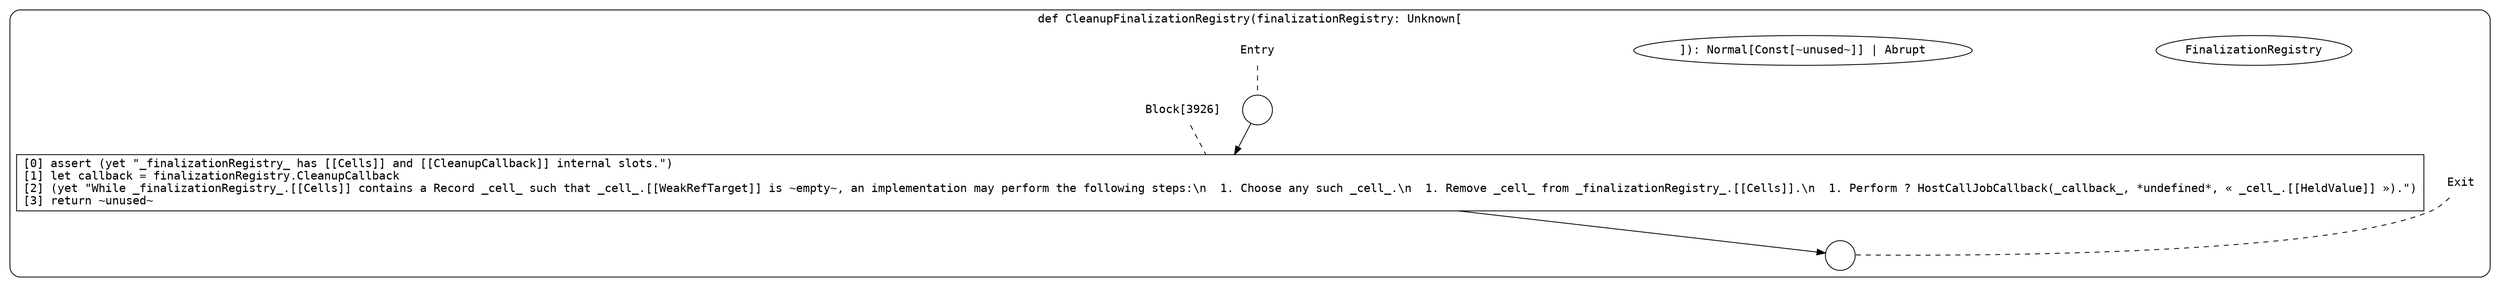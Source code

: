 digraph {
  graph [fontname = "Consolas"]
  node [fontname = "Consolas"]
  edge [fontname = "Consolas"]
  subgraph cluster1046 {
    label = "def CleanupFinalizationRegistry(finalizationRegistry: Unknown["FinalizationRegistry"]): Normal[Const[~unused~]] | Abrupt"
    style = rounded
    cluster1046_entry_name [shape=none, label=<<font color="black">Entry</font>>]
    cluster1046_entry_name -> cluster1046_entry [arrowhead=none, color="black", style=dashed]
    cluster1046_entry [shape=circle label=" " color="black" fillcolor="white" style=filled]
    cluster1046_entry -> node3926 [color="black"]
    cluster1046_exit_name [shape=none, label=<<font color="black">Exit</font>>]
    cluster1046_exit_name -> cluster1046_exit [arrowhead=none, color="black", style=dashed]
    cluster1046_exit [shape=circle label=" " color="black" fillcolor="white" style=filled]
    node3926_name [shape=none, label=<<font color="black">Block[3926]</font>>]
    node3926_name -> node3926 [arrowhead=none, color="black", style=dashed]
    node3926 [shape=box, label=<<font color="black">[0] assert (yet &quot;_finalizationRegistry_ has [[Cells]] and [[CleanupCallback]] internal slots.&quot;)<BR ALIGN="LEFT"/>[1] let callback = finalizationRegistry.CleanupCallback<BR ALIGN="LEFT"/>[2] (yet &quot;While _finalizationRegistry_.[[Cells]] contains a Record _cell_ such that _cell_.[[WeakRefTarget]] is ~empty~, an implementation may perform the following steps:\n  1. Choose any such _cell_.\n  1. Remove _cell_ from _finalizationRegistry_.[[Cells]].\n  1. Perform ? HostCallJobCallback(_callback_, *undefined*, &laquo; _cell_.[[HeldValue]] &raquo;).&quot;)<BR ALIGN="LEFT"/>[3] return ~unused~<BR ALIGN="LEFT"/></font>> color="black" fillcolor="white", style=filled]
    node3926 -> cluster1046_exit [color="black"]
  }
}